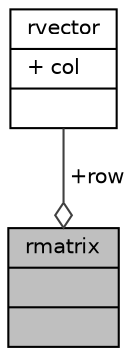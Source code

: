 digraph "rmatrix"
{
 // INTERACTIVE_SVG=YES
  edge [fontname="Helvetica",fontsize="10",labelfontname="Helvetica",labelfontsize="10"];
  node [fontname="Helvetica",fontsize="10",shape=record];
  Node1 [label="{rmatrix\n||}",height=0.2,width=0.4,color="black", fillcolor="grey75", style="filled", fontcolor="black"];
  Node2 -> Node1 [color="grey25",fontsize="10",style="solid",label=" +row" ,arrowhead="odiamond",fontname="Helvetica"];
  Node2 [label="{rvector\n|+ col\l|}",height=0.2,width=0.4,color="black", fillcolor="white", style="filled",URL="$structrvector.html",tooltip="3 element generic row vector "];
}
